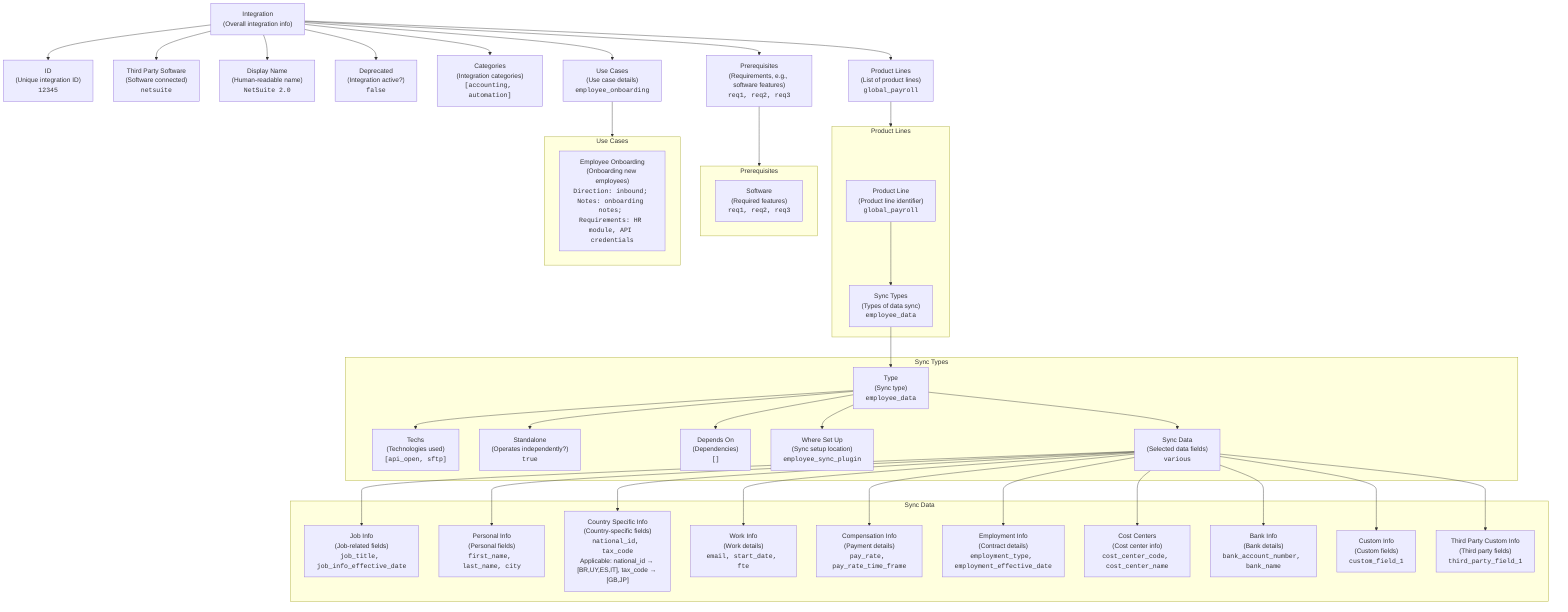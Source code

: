 flowchart TD
    %% Integration Node
    A["Integration<br>(Overall integration info)"]
    A1["ID<br>(Unique integration ID)<br><code>12345</code>"]
    A2["Third Party Software<br>(Software connected)<br><code>netsuite</code>"]
    A3["Display Name<br>(Human-readable name)<br><code>NetSuite 2.0</code>"]
    A4["Deprecated<br>(Integration active?)<br><code>false</code>"]
    A5["Categories<br>(Integration categories)<br><code>[accounting, automation]</code>"]
    A6["Product Lines<br>(List of product lines)<br><code>global_payroll</code>"]
    A7["Prerequisites<br>(Requirements, e.g., software features)<br><code>req1, req2, req3</code>"]
    A8["Use Cases<br>(Use case details)<br><code>employee_onboarding</code>"]
    
    A --> A1
    A --> A2
    A --> A3
    A --> A4
    A --> A5
    A --> A6
    A --> A7
    A --> A8

    %% Product Lines Subgraph
    subgraph PL [Product Lines]
      B["Product Line<br>(Product line identifier)<br><code>global_payroll</code>"]
      C["Sync Types<br>(Types of data sync)<br><code>employee_data</code>"]
      B --> C
    end
    A6 --> PL

    %% Sync Types Subgraph
    subgraph ST [Sync Types]
      D["Type<br>(Sync type)<br><code>employee_data</code>"]
      E["Techs<br>(Technologies used)<br><code>[api_open, sftp]</code>"]
      F["Standalone<br>(Operates independently?)<br><code>true</code>"]
      G["Depends On<br>(Dependencies)<br><code>[]</code>"]
      H["Where Set Up<br>(Sync setup location)<br><code>employee_sync_plugin</code>"]
      I["Sync Data<br>(Selected data fields)<br><code>various</code>"]
      D --> E
      D --> F
      D --> G
      D --> H
      D --> I
      C --> D
    end

    %% Sync Data Subgraph
    subgraph SD [Sync Data]
      J["Job Info<br>(Job-related fields)<br><code>job_title, job_info_effective_date</code>"]
      K["Personal Info<br>(Personal fields)<br><code>first_name, last_name, city</code>"]
      L["Country Specific Info<br>(Country-specific fields)<br><code>national_id, tax_code</code><br>Applicable: national_id → [BR,UY,ES,IT], tax_code → [GB,JP]"]
      M["Work Info<br>(Work details)<br><code>email, start_date, fte</code>"]
      N["Compensation Info<br>(Payment details)<br><code>pay_rate, pay_rate_time_frame</code>"]
      O["Employment Info<br>(Contract details)<br><code>employment_type, employment_effective_date</code>"]
      P["Cost Centers<br>(Cost center info)<br><code>cost_center_code, cost_center_name</code>"]
      Q["Bank Info<br>(Bank details)<br><code>bank_account_number, bank_name</code>"]
      R["Custom Info<br>(Custom fields)<br><code>custom_field_1</code>"]
      S["Third Party Custom Info<br>(Third party fields)<br><code>third_party_field_1</code>"]
      I --> J
      I --> K
      I --> L
      I --> M
      I --> N
      I --> O
      I --> P
      I --> Q
      I --> R
      I --> S
    end

    %% Prerequisites Subgraph
    subgraph PR [Prerequisites]
      T["Software<br>(Required features)<br><code>req1, req2, req3</code>"]
    end
    A7 --> PR

    %% Use Cases Subgraph
    subgraph UC [Use Cases]
      U["Employee Onboarding<br>(Onboarding new employees)<br><code>Direction: inbound; Notes: onboarding notes; Requirements: HR module, API credentials</code>"]
    end
    A8 --> UC